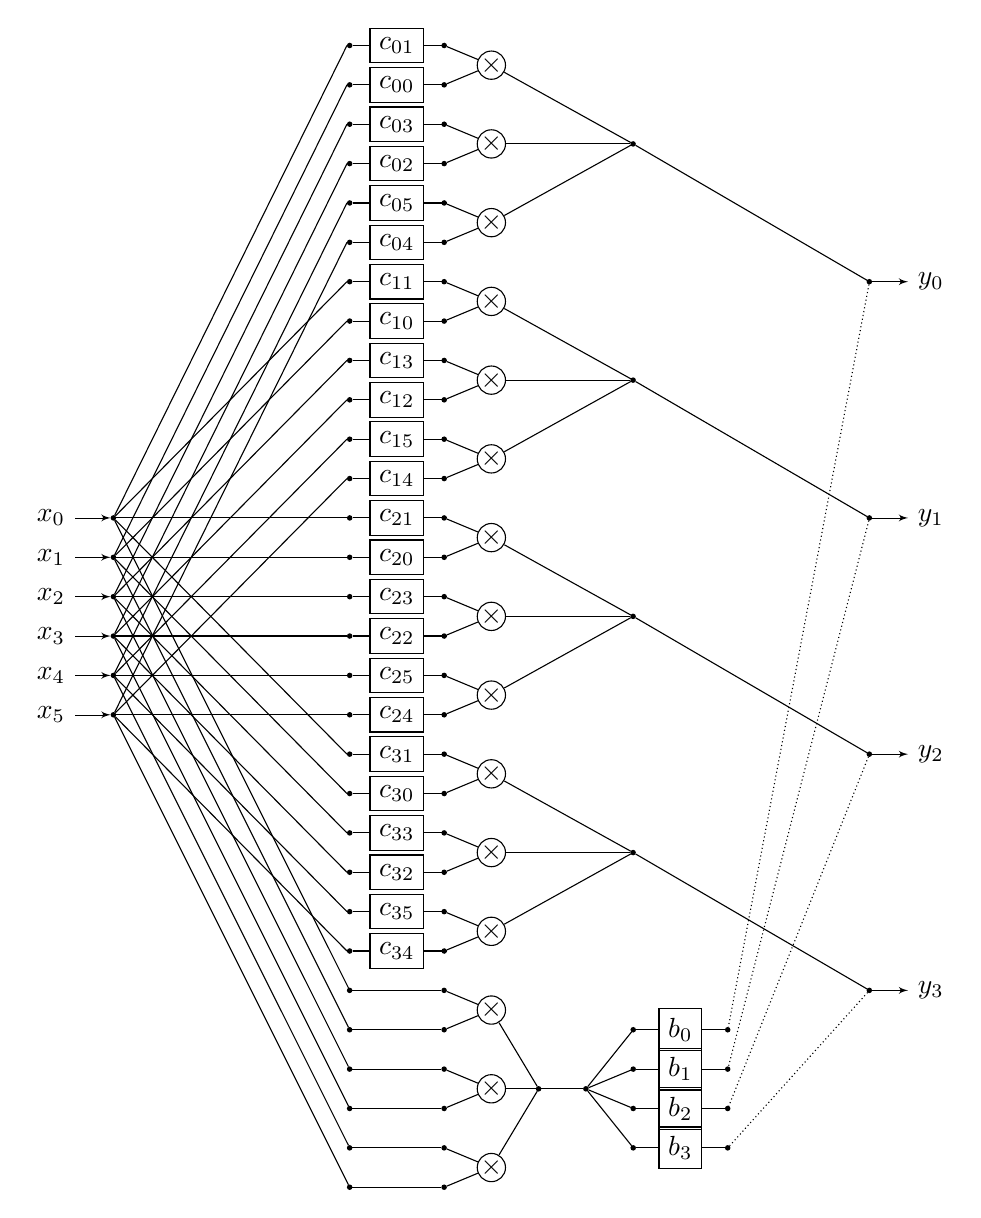 % Define two helper counters
\begin{tikzpicture}[yscale=0.5, xscale=1.2, node distance=0.3cm, auto]

    %% grid
    % \def\supertiny{ \font\supertinyfont = cmr9 at 3pt \relax \supertinyfont}
    % \newcounter{gridrows}
    % \setcounter{gridrows}{30}
    % \newcounter{gridcols}
    % \setcounter{gridcols}{10}
    % \draw [gray, very thin] (0, -\arabic{gridrows}) grid (\arabic{gridcols}, 0);
    % \foreach \x in {0,...,\arabic{gridcols}}
    %     \foreach \y in {0,...,\arabic{gridrows}}
    %     {
    %         \draw (\x+0.15, -\y-0.15) node [gray, very thin] {\supertiny{\x/\y}};
    %     }

    \tikzstyle{n} = [circle, fill, minimum size=2pt, inner sep=0pt, outer sep=0pt]
    \tikzstyle{mul} = [circle, draw, inner sep=0pt]
    \tikzstyle{addconstant} = [rectangle, draw]

    % line styles
    \tikzstyle{add} = [-]
    \tikzstyle{subtract} = [densely dotted]

    % Draw inputs
    \newcounter{col}
    \foreach \x in {0,...,5}
    {
        \node (x\x)
            [n, pin={[pin edge={latex'-, black}] left : $x_{\x}$}]
            at (\arabic{col},-\x-12)
            {};
    }


    % Constants c00..c35
    \stepcounter{col}
    \stepcounter{col}
    \stepcounter{col}
    \newcounter{i}
    \foreach \crow / \ccol in {
        0/1, 0/0, 0/3, 0/2, 0/5, 0/4,
        1/1, 1/0, 1/3, 1/2, 1/5, 1/4,
        2/1, 2/0, 2/3, 2/2, 2/5, 2/4,
        3/1, 3/0, 3/3, 3/2, 3/5, 3/4}
    {
        \node (c_text\crow\ccol)
            [addconstant]
            at (\arabic{col},-\arabic{i})
            {$c_{\crow\ccol}$};

        \node (c\crow\ccol_east)
            [n, left of=c_text\crow\ccol, node distance=0.6cm]
            {};

        \path (c\crow\ccol_east.east) edge[add] (c_text\crow\ccol.west);

        \node (c\crow\ccol_west)
            [n, right of=c_text\crow\ccol, node distance=0.6cm]
            {};

        \path (c\crow\ccol_west.east) edge[add] (c_text\crow\ccol.east);

        \stepcounter{i}
    }

    % x passthroughs
    \foreach \x in {0,...,5}
    {
        \node (x_pa\x)
            [n]
            at (\arabic{col}-0.5,-\arabic{i}-\x)
            {};

        \node (x_pb\x)
            [n]
            at (\arabic{col}+0.5,-\arabic{i}-\x)
            {};

        \path (x_pa\x) edge[add] (x_pb\x);
        \path (x\x) edge[add] (x_pa\x);
    }

    % c_{i}{c} + x_{x}
    \foreach \c / \x in {1/0, 0/1, 3/2, 2/3, 5/4, 4/5}
        \foreach \i in {0,...,3}
        {
            \path (x\x) edge[add] (c\i\c_east.west);
        }

    % multiplications
    \stepcounter{col}
    \setcounter{i}{0}
    \foreach \ca / \cb in {
        01/00, 03/02, 05/04,
        11/10, 13/12, 15/14,
        21/20, 23/22, 25/24,
        31/30, 33/32, 35/34}
    {
        \node (mul\ca\cb)
            [mul]
            at (\arabic{col},-\arabic{i}*2-0.5)
            {${\times}$};

        \path (c\ca_west) edge[add] (mul\ca\cb);
        \path (c\cb_west) edge[add] (mul\ca\cb);

        \stepcounter{i}
    }

    % x passthrough multiplications
    \foreach \xa / \xb in {0/1, 2/3, 4/5}
    {
        \node (mulx\xa\xb)
            [mul]
            at (\arabic{col},-\arabic{i}*2-0.5)
            {${\times}$};

        \path (x_pb\xa) edge[add] (mulx\xa\xb);
        \path (x_pb\xb) edge[add] (mulx\xa\xb);

        \stepcounter{i}
    }

    % addition
    \stepcounter{col}
    \node (add_mulxa)
        [n]
        at (\arabic{col}-0.5, -26.5)
        {};

    \node (add_mulxb)
        [n]
        at (\arabic{col}, -26.5)
        {};

    \path (add_mulxa) edge[add] (add_mulxb);
    \foreach \xa / \xb in {0/1, 2/3, 4/5}
    {
        \path (mulx\xa\xb) edge[add] (add_mulxa);
    }

    % b0..b3
    \stepcounter{col}
    \setcounter{i}{25}
    \foreach \x in {0,...,3}
    {
        \node (b_text\x)
            [addconstant]
            at (\arabic{col},-\arabic{i})
            {$b_{\x}$};

        \node (b\x_left)
            [n, left of=b_text\x, node distance=0.6cm]
            {};
        \path (b\x_left) edge[add] (b_text\x.west);

        \node (b\x_right)
            [n, right of=b_text\x, node distance=0.6cm]
            {};
        \path (b\x_right) edge[add] (b_text\x.east);

        \path (b\x_left) edge[add] (add_mulxb);

        \stepcounter{i}
    }

    % final addition
    \setcounter{col}{\arabic{col}-1}
    \setcounter{i}{1}
    \foreach \ca / \cb / \cc in {
        0100/0302/0504,
        1110/1312/1514,
        2120/2322/2524,
        3130/3332/3534}
    {
        \node (finaladd_left\ca\cb\cc)
            [n]
            at (\arabic{col}-0.5,-\arabic{i}*6+3.5)
            {};

        \path (mul\ca) edge[add] (finaladd_left\ca\cb\cc);
        \path (mul\cb) edge[add] (finaladd_left\ca\cb\cc);
        \path (mul\cc) edge[add] (finaladd_left\ca\cb\cc);

        \stepcounter{i}
    }

    % Draw outputs
    \stepcounter{col}
    \foreach \y in {0,...,3}
    {
        \node (y\y) 
            [n, pin={[pin edge={-latex', black}] right : $y_{\y}$}]
            at (\arabic{col}+1,-\y*6-6)
            {};
    }

    \path (y0) edge[add] (finaladd_left010003020504);
    \path (y1) edge[add] (finaladd_left111013121514);
    \path (y2) edge[add] (finaladd_left212023222524);
    \path (y3) edge[add] (finaladd_left313033323534);

    \path (y0) edge[subtract] (b0_right);
    \path (y1) edge[subtract] (b1_right);
    \path (y2) edge[subtract] (b2_right);
    \path (y3) edge[subtract] (b3_right);

\end{tikzpicture}
